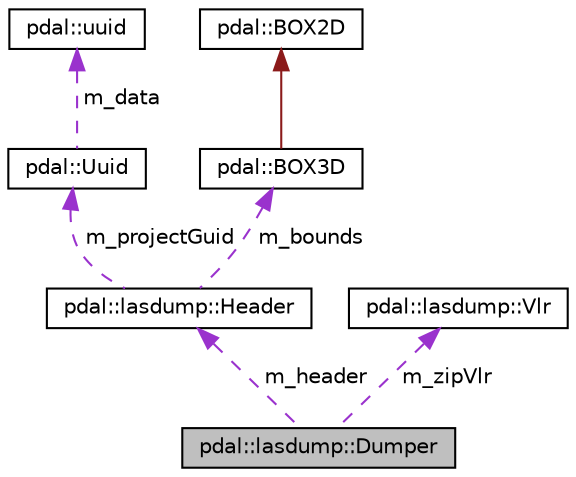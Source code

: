 digraph "pdal::lasdump::Dumper"
{
  edge [fontname="Helvetica",fontsize="10",labelfontname="Helvetica",labelfontsize="10"];
  node [fontname="Helvetica",fontsize="10",shape=record];
  Node1 [label="pdal::lasdump::Dumper",height=0.2,width=0.4,color="black", fillcolor="grey75", style="filled", fontcolor="black"];
  Node2 -> Node1 [dir="back",color="darkorchid3",fontsize="10",style="dashed",label=" m_header" ,fontname="Helvetica"];
  Node2 [label="pdal::lasdump::Header",height=0.2,width=0.4,color="black", fillcolor="white", style="filled",URL="$classpdal_1_1lasdump_1_1Header.html"];
  Node3 -> Node2 [dir="back",color="darkorchid3",fontsize="10",style="dashed",label=" m_projectGuid" ,fontname="Helvetica"];
  Node3 [label="pdal::Uuid",height=0.2,width=0.4,color="black", fillcolor="white", style="filled",URL="$classpdal_1_1Uuid.html"];
  Node4 -> Node3 [dir="back",color="darkorchid3",fontsize="10",style="dashed",label=" m_data" ,fontname="Helvetica"];
  Node4 [label="pdal::uuid",height=0.2,width=0.4,color="black", fillcolor="white", style="filled",URL="$namespacepdal.html#structpdal_1_1uuid"];
  Node5 -> Node2 [dir="back",color="darkorchid3",fontsize="10",style="dashed",label=" m_bounds" ,fontname="Helvetica"];
  Node5 [label="pdal::BOX3D",height=0.2,width=0.4,color="black", fillcolor="white", style="filled",URL="$classpdal_1_1BOX3D.html"];
  Node6 -> Node5 [dir="back",color="firebrick4",fontsize="10",style="solid",fontname="Helvetica"];
  Node6 [label="pdal::BOX2D",height=0.2,width=0.4,color="black", fillcolor="white", style="filled",URL="$classpdal_1_1BOX2D.html"];
  Node7 -> Node1 [dir="back",color="darkorchid3",fontsize="10",style="dashed",label=" m_zipVlr" ,fontname="Helvetica"];
  Node7 [label="pdal::lasdump::Vlr",height=0.2,width=0.4,color="black", fillcolor="white", style="filled",URL="$classpdal_1_1lasdump_1_1Vlr.html"];
}
